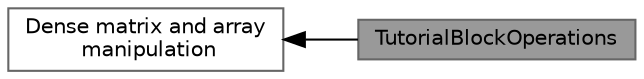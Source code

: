 digraph "TutorialBlockOperations"
{
 // LATEX_PDF_SIZE
  bgcolor="transparent";
  edge [fontname=Helvetica,fontsize=10,labelfontname=Helvetica,labelfontsize=10];
  node [fontname=Helvetica,fontsize=10,shape=box,height=0.2,width=0.4];
  rankdir=LR;
  Node2 [id="Node000002",label="Dense matrix and array\l manipulation",height=0.2,width=0.4,color="grey40", fillcolor="white", style="filled",URL="$group___dense_matrix_manipulation__chapter.html",tooltip=" "];
  Node1 [id="Node000001",label="TutorialBlockOperations",height=0.2,width=0.4,color="gray40", fillcolor="grey60", style="filled", fontcolor="black",tooltip=" "];
  Node2->Node1 [shape=plaintext, dir="back", style="solid"];
}
